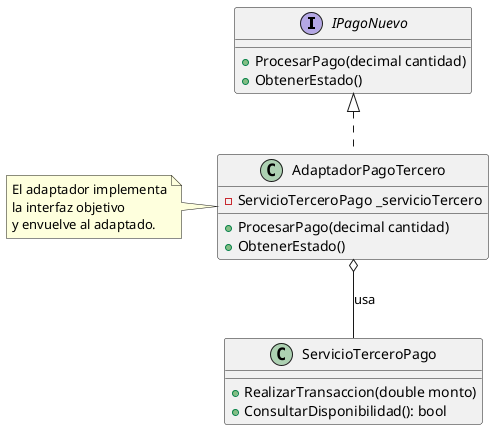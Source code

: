 @startuml
interface IPagoNuevo {
    + ProcesarPago(decimal cantidad)
    + ObtenerEstado()
}

class ServicioTerceroPago {
    + RealizarTransaccion(double monto)
    + ConsultarDisponibilidad(): bool
}

class AdaptadorPagoTercero {
    - ServicioTerceroPago _servicioTercero
    + ProcesarPago(decimal cantidad)
    + ObtenerEstado()
}

IPagoNuevo <|.. AdaptadorPagoTercero
AdaptadorPagoTercero o-- ServicioTerceroPago : usa

note left of AdaptadorPagoTercero
  El adaptador implementa
  la interfaz objetivo
  y envuelve al adaptado.
end note
@enduml
